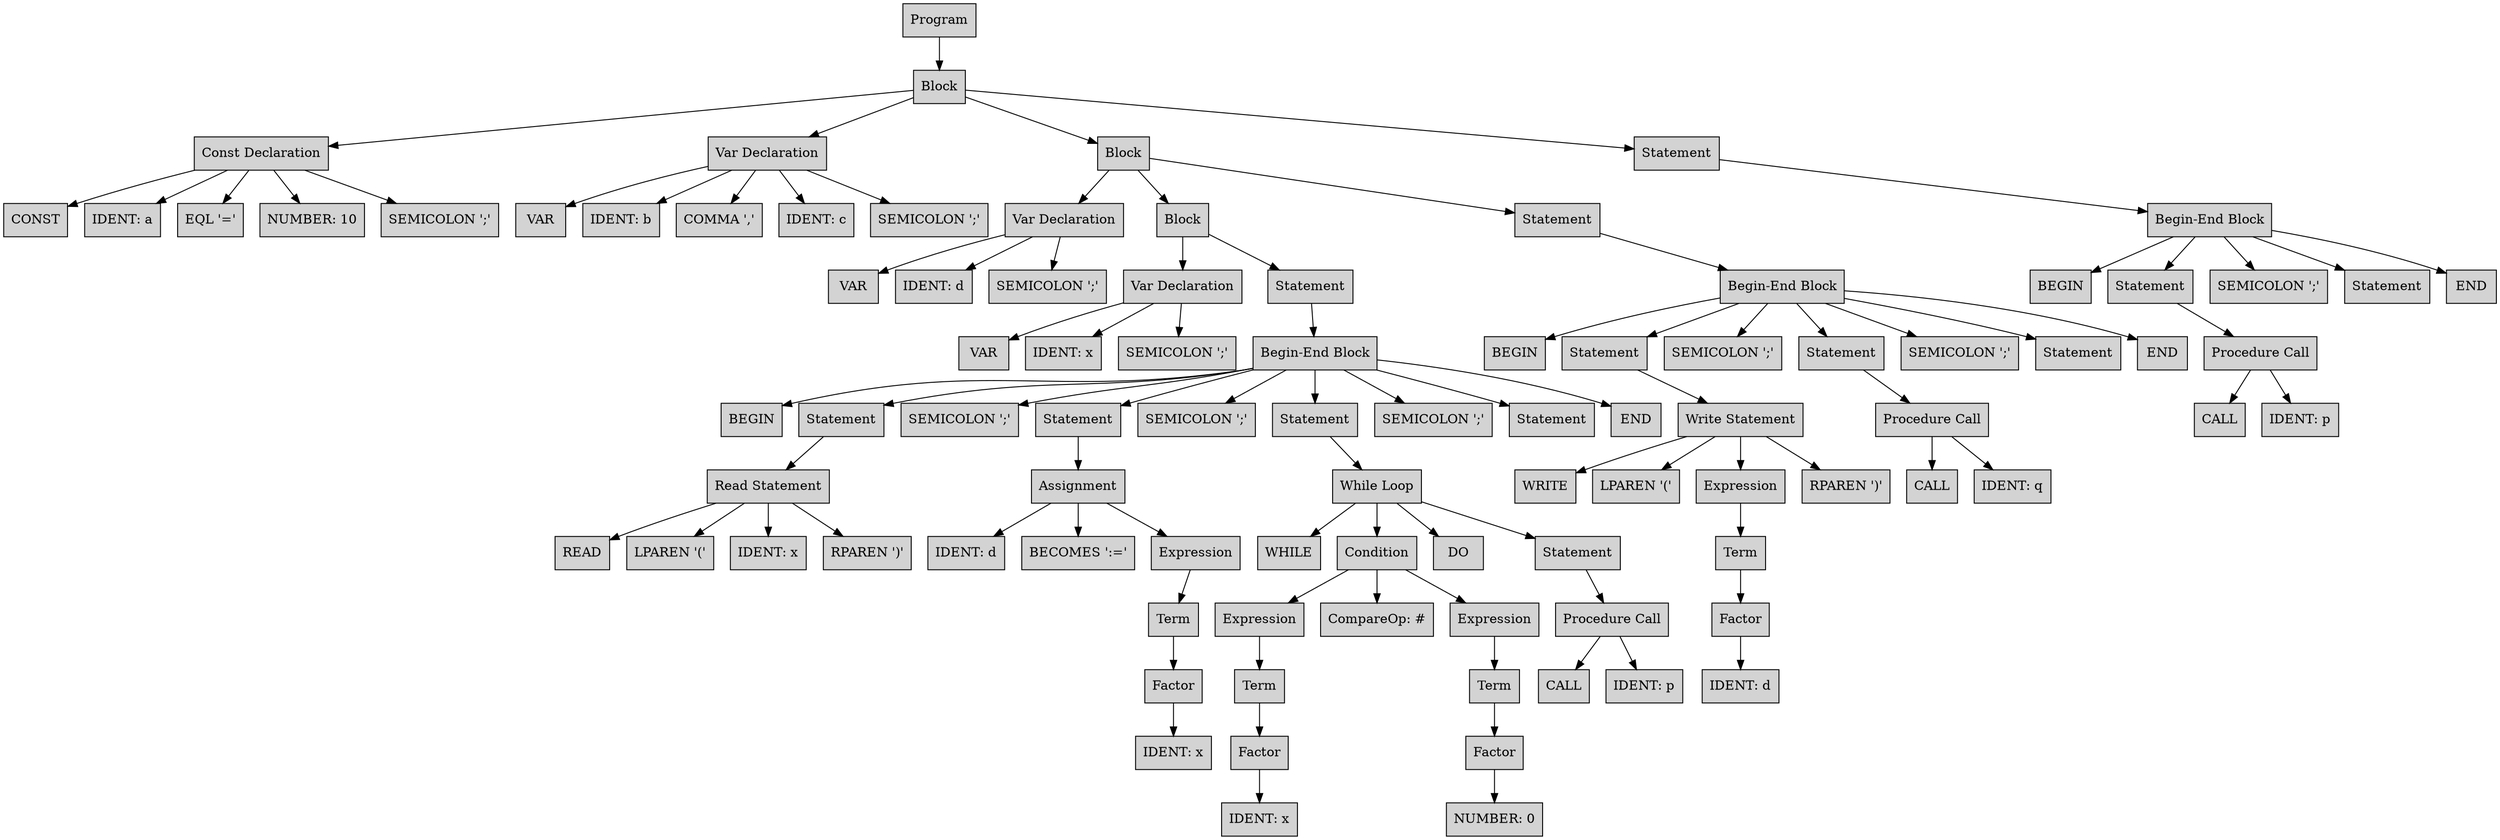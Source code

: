 digraph ParseTree {
  node [shape=box, style=filled, fillcolor=lightgray];
  n0 [label="Program"];
  n1 [label="Block"];
  n0 -> n1;
  n2 [label="Const Declaration"];
  n1 -> n2;
  n3 [label="CONST"];
  n2 -> n3;
  n4 [label="IDENT: a"];
  n2 -> n4;
  n5 [label="EQL '='"];
  n2 -> n5;
  n6 [label="NUMBER: 10"];
  n2 -> n6;
  n7 [label="SEMICOLON ';'"];
  n2 -> n7;
  n8 [label="Var Declaration"];
  n1 -> n8;
  n9 [label="VAR"];
  n8 -> n9;
  n10 [label="IDENT: b"];
  n8 -> n10;
  n11 [label="COMMA ','"];
  n8 -> n11;
  n12 [label="IDENT: c"];
  n8 -> n12;
  n13 [label="SEMICOLON ';'"];
  n8 -> n13;
  n14 [label="Block"];
  n1 -> n14;
  n15 [label="Var Declaration"];
  n14 -> n15;
  n16 [label="VAR"];
  n15 -> n16;
  n17 [label="IDENT: d"];
  n15 -> n17;
  n18 [label="SEMICOLON ';'"];
  n15 -> n18;
  n19 [label="Block"];
  n14 -> n19;
  n20 [label="Var Declaration"];
  n19 -> n20;
  n21 [label="VAR"];
  n20 -> n21;
  n22 [label="IDENT: x"];
  n20 -> n22;
  n23 [label="SEMICOLON ';'"];
  n20 -> n23;
  n24 [label="Statement"];
  n19 -> n24;
  n25 [label="Begin-End Block"];
  n24 -> n25;
  n26 [label="BEGIN"];
  n25 -> n26;
  n27 [label="Statement"];
  n25 -> n27;
  n28 [label="Read Statement"];
  n27 -> n28;
  n29 [label="READ"];
  n28 -> n29;
  n30 [label="LPAREN '('"];
  n28 -> n30;
  n31 [label="IDENT: x"];
  n28 -> n31;
  n32 [label="RPAREN ')'"];
  n28 -> n32;
  n33 [label="SEMICOLON ';'"];
  n25 -> n33;
  n34 [label="Statement"];
  n25 -> n34;
  n35 [label="Assignment"];
  n34 -> n35;
  n36 [label="IDENT: d"];
  n35 -> n36;
  n37 [label="BECOMES ':='"];
  n35 -> n37;
  n38 [label="Expression"];
  n35 -> n38;
  n39 [label="Term"];
  n38 -> n39;
  n40 [label="Factor"];
  n39 -> n40;
  n41 [label="IDENT: x"];
  n40 -> n41;
  n42 [label="SEMICOLON ';'"];
  n25 -> n42;
  n43 [label="Statement"];
  n25 -> n43;
  n44 [label="While Loop"];
  n43 -> n44;
  n45 [label="WHILE"];
  n44 -> n45;
  n46 [label="Condition"];
  n44 -> n46;
  n47 [label="Expression"];
  n46 -> n47;
  n48 [label="Term"];
  n47 -> n48;
  n49 [label="Factor"];
  n48 -> n49;
  n50 [label="IDENT: x"];
  n49 -> n50;
  n51 [label="CompareOp: #"];
  n46 -> n51;
  n52 [label="Expression"];
  n46 -> n52;
  n53 [label="Term"];
  n52 -> n53;
  n54 [label="Factor"];
  n53 -> n54;
  n55 [label="NUMBER: 0"];
  n54 -> n55;
  n56 [label="DO"];
  n44 -> n56;
  n57 [label="Statement"];
  n44 -> n57;
  n58 [label="Procedure Call"];
  n57 -> n58;
  n59 [label="CALL"];
  n58 -> n59;
  n60 [label="IDENT: p"];
  n58 -> n60;
  n61 [label="SEMICOLON ';'"];
  n25 -> n61;
  n62 [label="Statement"];
  n25 -> n62;
  n63 [label="END"];
  n25 -> n63;
  n64 [label="Statement"];
  n14 -> n64;
  n65 [label="Begin-End Block"];
  n64 -> n65;
  n66 [label="BEGIN"];
  n65 -> n66;
  n67 [label="Statement"];
  n65 -> n67;
  n68 [label="Write Statement"];
  n67 -> n68;
  n69 [label="WRITE"];
  n68 -> n69;
  n70 [label="LPAREN '('"];
  n68 -> n70;
  n71 [label="Expression"];
  n68 -> n71;
  n72 [label="Term"];
  n71 -> n72;
  n73 [label="Factor"];
  n72 -> n73;
  n74 [label="IDENT: d"];
  n73 -> n74;
  n75 [label="RPAREN ')'"];
  n68 -> n75;
  n76 [label="SEMICOLON ';'"];
  n65 -> n76;
  n77 [label="Statement"];
  n65 -> n77;
  n78 [label="Procedure Call"];
  n77 -> n78;
  n79 [label="CALL"];
  n78 -> n79;
  n80 [label="IDENT: q"];
  n78 -> n80;
  n81 [label="SEMICOLON ';'"];
  n65 -> n81;
  n82 [label="Statement"];
  n65 -> n82;
  n83 [label="END"];
  n65 -> n83;
  n84 [label="Statement"];
  n1 -> n84;
  n85 [label="Begin-End Block"];
  n84 -> n85;
  n86 [label="BEGIN"];
  n85 -> n86;
  n87 [label="Statement"];
  n85 -> n87;
  n88 [label="Procedure Call"];
  n87 -> n88;
  n89 [label="CALL"];
  n88 -> n89;
  n90 [label="IDENT: p"];
  n88 -> n90;
  n91 [label="SEMICOLON ';'"];
  n85 -> n91;
  n92 [label="Statement"];
  n85 -> n92;
  n93 [label="END"];
  n85 -> n93;
}